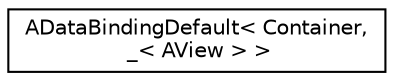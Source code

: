 digraph "Graphical Class Hierarchy"
{
 // LATEX_PDF_SIZE
  edge [fontname="Helvetica",fontsize="10",labelfontname="Helvetica",labelfontsize="10"];
  node [fontname="Helvetica",fontsize="10",shape=record];
  rankdir="LR";
  Node0 [label="ADataBindingDefault\< Container,\l _\< AView \> \>",height=0.2,width=0.4,color="black", fillcolor="white", style="filled",URL="$structADataBindingDefault_3_01Container_00_01___3_01AView_01_4_01_4.html",tooltip=" "];
}
